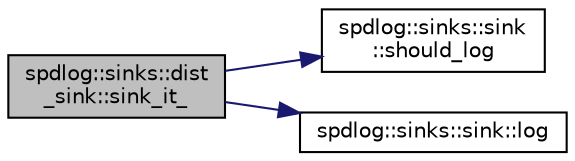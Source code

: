 digraph "spdlog::sinks::dist_sink::sink_it_"
{
  edge [fontname="Helvetica",fontsize="10",labelfontname="Helvetica",labelfontsize="10"];
  node [fontname="Helvetica",fontsize="10",shape=record];
  rankdir="LR";
  Node1 [label="spdlog::sinks::dist\l_sink::sink_it_",height=0.2,width=0.4,color="black", fillcolor="grey75", style="filled" fontcolor="black"];
  Node1 -> Node2 [color="midnightblue",fontsize="10",style="solid",fontname="Helvetica"];
  Node2 [label="spdlog::sinks::sink\l::should_log",height=0.2,width=0.4,color="black", fillcolor="white", style="filled",URL="$classspdlog_1_1sinks_1_1sink.html#aee70cdd1f77473d658840447d3f3afff"];
  Node1 -> Node3 [color="midnightblue",fontsize="10",style="solid",fontname="Helvetica"];
  Node3 [label="spdlog::sinks::sink::log",height=0.2,width=0.4,color="black", fillcolor="white", style="filled",URL="$classspdlog_1_1sinks_1_1sink.html#a51d8f34ad79064e0dc13c6013236e427"];
}
